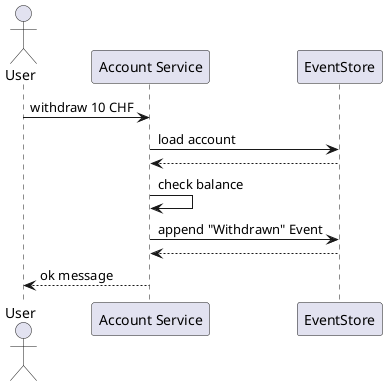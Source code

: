 @startuml

actor "User" as U
participant "Account Service" as S
participant "EventStore" as ES

U -> S: withdraw 10 CHF
S -> ES: load account
S <-- ES
S -> S: check balance
S -> ES: append "Withdrawn" Event
S <-- ES:
U <-- S: ok message

@enduml